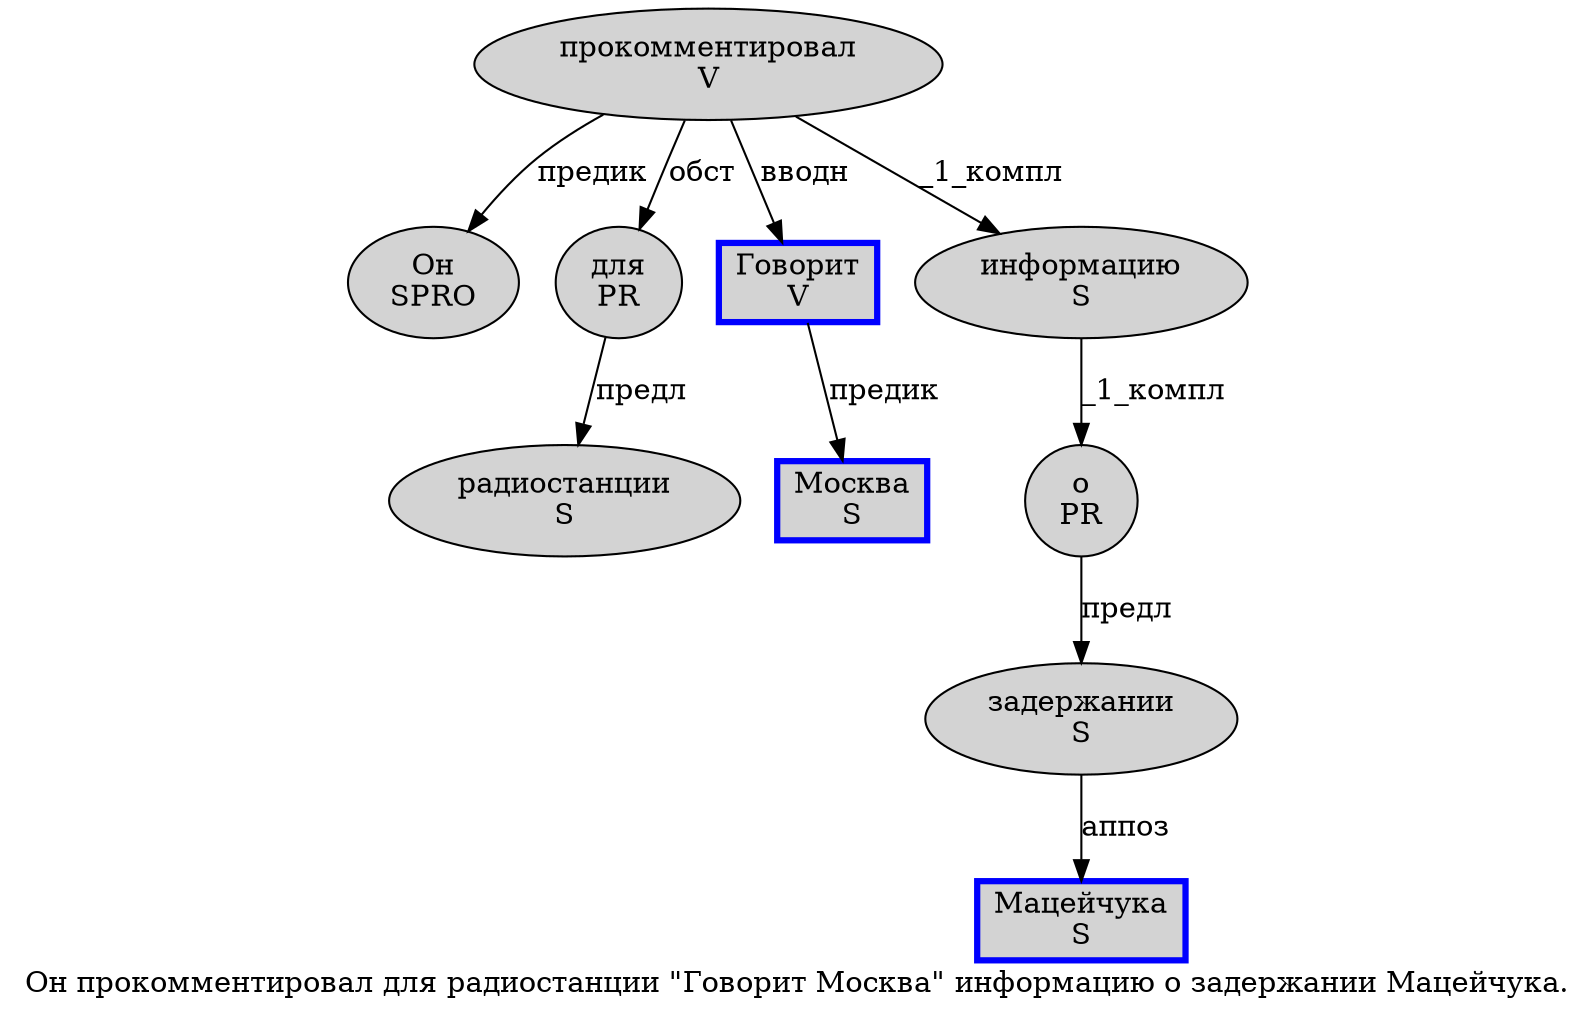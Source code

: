 digraph SENTENCE_1166 {
	graph [label="Он прокомментировал для радиостанции \"Говорит Москва\" информацию о задержании Мацейчука."]
	node [style=filled]
		0 [label="Он
SPRO" color="" fillcolor=lightgray penwidth=1 shape=ellipse]
		1 [label="прокомментировал
V" color="" fillcolor=lightgray penwidth=1 shape=ellipse]
		2 [label="для
PR" color="" fillcolor=lightgray penwidth=1 shape=ellipse]
		3 [label="радиостанции
S" color="" fillcolor=lightgray penwidth=1 shape=ellipse]
		5 [label="Говорит
V" color=blue fillcolor=lightgray penwidth=3 shape=box]
		6 [label="Москва
S" color=blue fillcolor=lightgray penwidth=3 shape=box]
		8 [label="информацию
S" color="" fillcolor=lightgray penwidth=1 shape=ellipse]
		9 [label="о
PR" color="" fillcolor=lightgray penwidth=1 shape=ellipse]
		10 [label="задержании
S" color="" fillcolor=lightgray penwidth=1 shape=ellipse]
		11 [label="Мацейчука
S" color=blue fillcolor=lightgray penwidth=3 shape=box]
			10 -> 11 [label="аппоз"]
			8 -> 9 [label="_1_компл"]
			9 -> 10 [label="предл"]
			5 -> 6 [label="предик"]
			2 -> 3 [label="предл"]
			1 -> 0 [label="предик"]
			1 -> 2 [label="обст"]
			1 -> 5 [label="вводн"]
			1 -> 8 [label="_1_компл"]
}